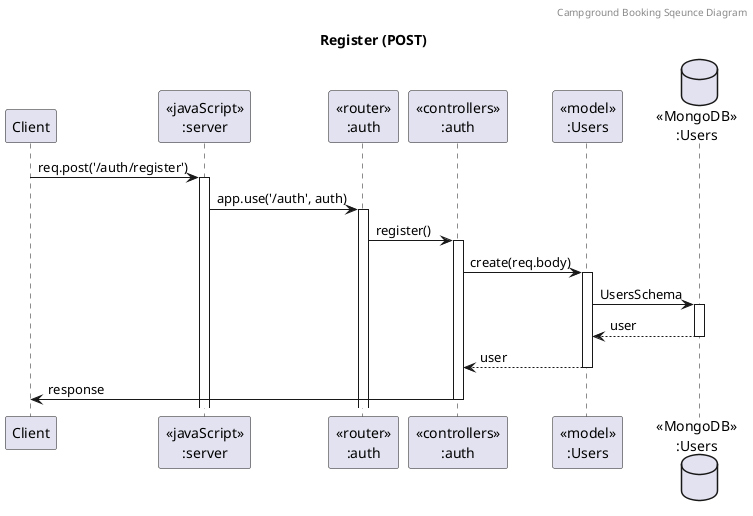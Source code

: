 @startuml Register (POST)

header Campground Booking Sqeunce Diagram
title "Register (POST)"

participant "Client" as client
participant "<<javaScript>>\n:server" as server
participant "<<router>>\n:auth" as routerAuth
participant "<<controllers>>\n:auth" as controllersAuth
participant "<<model>>\n:Users" as modelUser
database "<<MongoDB>>\n:Users" as UsersDatabase

client->server ++:req.post('/auth/register')
server->routerAuth ++:app.use('/auth', auth)
routerAuth ->controllersAuth ++:register()
controllersAuth ->modelUser ++:create(req.body)
modelUser -> UsersDatabase ++:UsersSchema
UsersDatabase --> modelUser --:user
modelUser --> controllersAuth --:user
controllersAuth -> client --:response

@enduml
